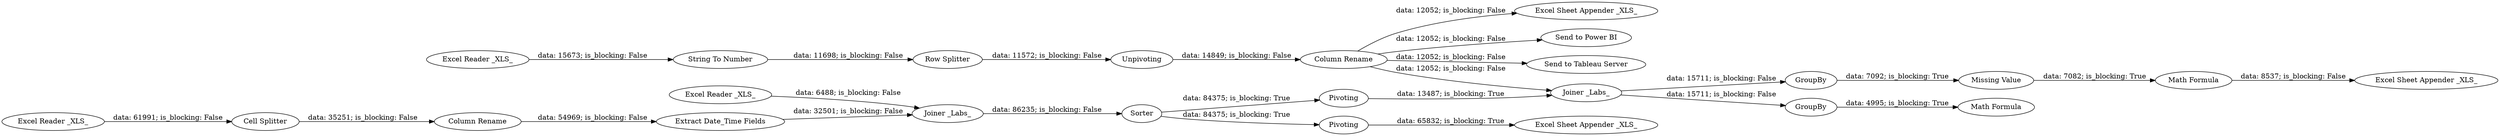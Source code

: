 digraph {
	"1022889929539042481_22" [label=Unpivoting]
	"1022889929539042481_35" [label="Send to Power BI"]
	"1022889929539042481_38" [label="Excel Sheet Appender _XLS_"]
	"1022889929539042481_20" [label="Excel Reader _XLS_"]
	"1022889929539042481_42" [label="Excel Sheet Appender _XLS_"]
	"1022889929539042481_15" [label="Joiner _Labs_"]
	"1022889929539042481_26" [label="Joiner _Labs_"]
	"1022889929539042481_27" [label="Extract Date_Time Fields"]
	"1022889929539042481_40" [label="Send to Tableau Server"]
	"1022889929539042481_19" [label=Pivoting]
	"1022889929539042481_32" [label=GroupBy]
	"1022889929539042481_2" [label="Cell Splitter"]
	"1022889929539042481_41" [label=Pivoting]
	"1022889929539042481_1" [label="Excel Reader _XLS_"]
	"1022889929539042481_31" [label="Math Formula"]
	"1022889929539042481_23" [label="String To Number"]
	"1022889929539042481_28" [label=GroupBy]
	"1022889929539042481_43" [label="Excel Sheet Appender _XLS_"]
	"1022889929539042481_24" [label="Column Rename"]
	"1022889929539042481_25" [label="Math Formula"]
	"1022889929539042481_8" [label="Column Rename"]
	"1022889929539042481_21" [label="Row Splitter"]
	"1022889929539042481_37" [label="Missing Value"]
	"1022889929539042481_16" [label="Excel Reader _XLS_"]
	"1022889929539042481_29" [label=Sorter]
	"1022889929539042481_32" -> "1022889929539042481_37" [label="data: 7092; is_blocking: True"]
	"1022889929539042481_24" -> "1022889929539042481_40" [label="data: 12052; is_blocking: False"]
	"1022889929539042481_26" -> "1022889929539042481_28" [label="data: 15711; is_blocking: False"]
	"1022889929539042481_22" -> "1022889929539042481_24" [label="data: 14849; is_blocking: False"]
	"1022889929539042481_20" -> "1022889929539042481_23" [label="data: 15673; is_blocking: False"]
	"1022889929539042481_29" -> "1022889929539042481_41" [label="data: 84375; is_blocking: True"]
	"1022889929539042481_31" -> "1022889929539042481_38" [label="data: 8537; is_blocking: False"]
	"1022889929539042481_37" -> "1022889929539042481_31" [label="data: 7082; is_blocking: True"]
	"1022889929539042481_23" -> "1022889929539042481_21" [label="data: 11698; is_blocking: False"]
	"1022889929539042481_24" -> "1022889929539042481_43" [label="data: 12052; is_blocking: False"]
	"1022889929539042481_24" -> "1022889929539042481_26" [label="data: 12052; is_blocking: False"]
	"1022889929539042481_19" -> "1022889929539042481_26" [label="data: 13487; is_blocking: True"]
	"1022889929539042481_41" -> "1022889929539042481_42" [label="data: 65832; is_blocking: True"]
	"1022889929539042481_27" -> "1022889929539042481_15" [label="data: 32501; is_blocking: False"]
	"1022889929539042481_8" -> "1022889929539042481_27" [label="data: 54969; is_blocking: False"]
	"1022889929539042481_21" -> "1022889929539042481_22" [label="data: 11572; is_blocking: False"]
	"1022889929539042481_1" -> "1022889929539042481_2" [label="data: 61991; is_blocking: False"]
	"1022889929539042481_15" -> "1022889929539042481_29" [label="data: 86235; is_blocking: False"]
	"1022889929539042481_26" -> "1022889929539042481_32" [label="data: 15711; is_blocking: False"]
	"1022889929539042481_28" -> "1022889929539042481_25" [label="data: 4995; is_blocking: True"]
	"1022889929539042481_29" -> "1022889929539042481_19" [label="data: 84375; is_blocking: True"]
	"1022889929539042481_24" -> "1022889929539042481_35" [label="data: 12052; is_blocking: False"]
	"1022889929539042481_16" -> "1022889929539042481_15" [label="data: 6488; is_blocking: False"]
	"1022889929539042481_2" -> "1022889929539042481_8" [label="data: 35251; is_blocking: False"]
	rankdir=LR
}
